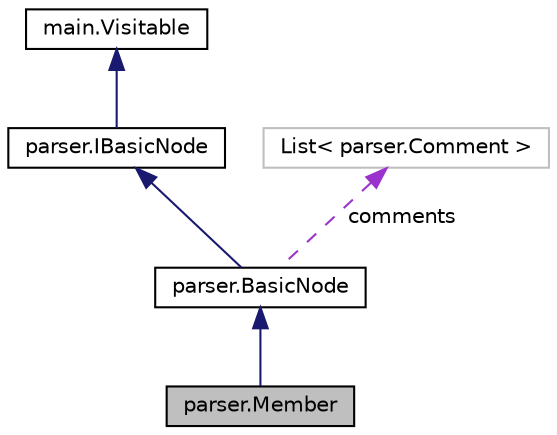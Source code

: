 digraph "parser.Member"
{
  edge [fontname="Helvetica",fontsize="10",labelfontname="Helvetica",labelfontsize="10"];
  node [fontname="Helvetica",fontsize="10",shape=record];
  Node1 [label="parser.Member",height=0.2,width=0.4,color="black", fillcolor="grey75", style="filled", fontcolor="black"];
  Node2 -> Node1 [dir="back",color="midnightblue",fontsize="10",style="solid"];
  Node2 [label="parser.BasicNode",height=0.2,width=0.4,color="black", fillcolor="white", style="filled",URL="$classparser_1_1_basic_node.html"];
  Node3 -> Node2 [dir="back",color="midnightblue",fontsize="10",style="solid"];
  Node3 [label="parser.IBasicNode",height=0.2,width=0.4,color="black", fillcolor="white", style="filled",URL="$interfaceparser_1_1_i_basic_node.html"];
  Node4 -> Node3 [dir="back",color="midnightblue",fontsize="10",style="solid"];
  Node4 [label="main.Visitable",height=0.2,width=0.4,color="black", fillcolor="white", style="filled",URL="$interfacemain_1_1_visitable.html"];
  Node5 -> Node2 [dir="back",color="darkorchid3",fontsize="10",style="dashed",label=" comments" ];
  Node5 [label="List\< parser.Comment \>",height=0.2,width=0.4,color="grey75", fillcolor="white", style="filled"];
}
